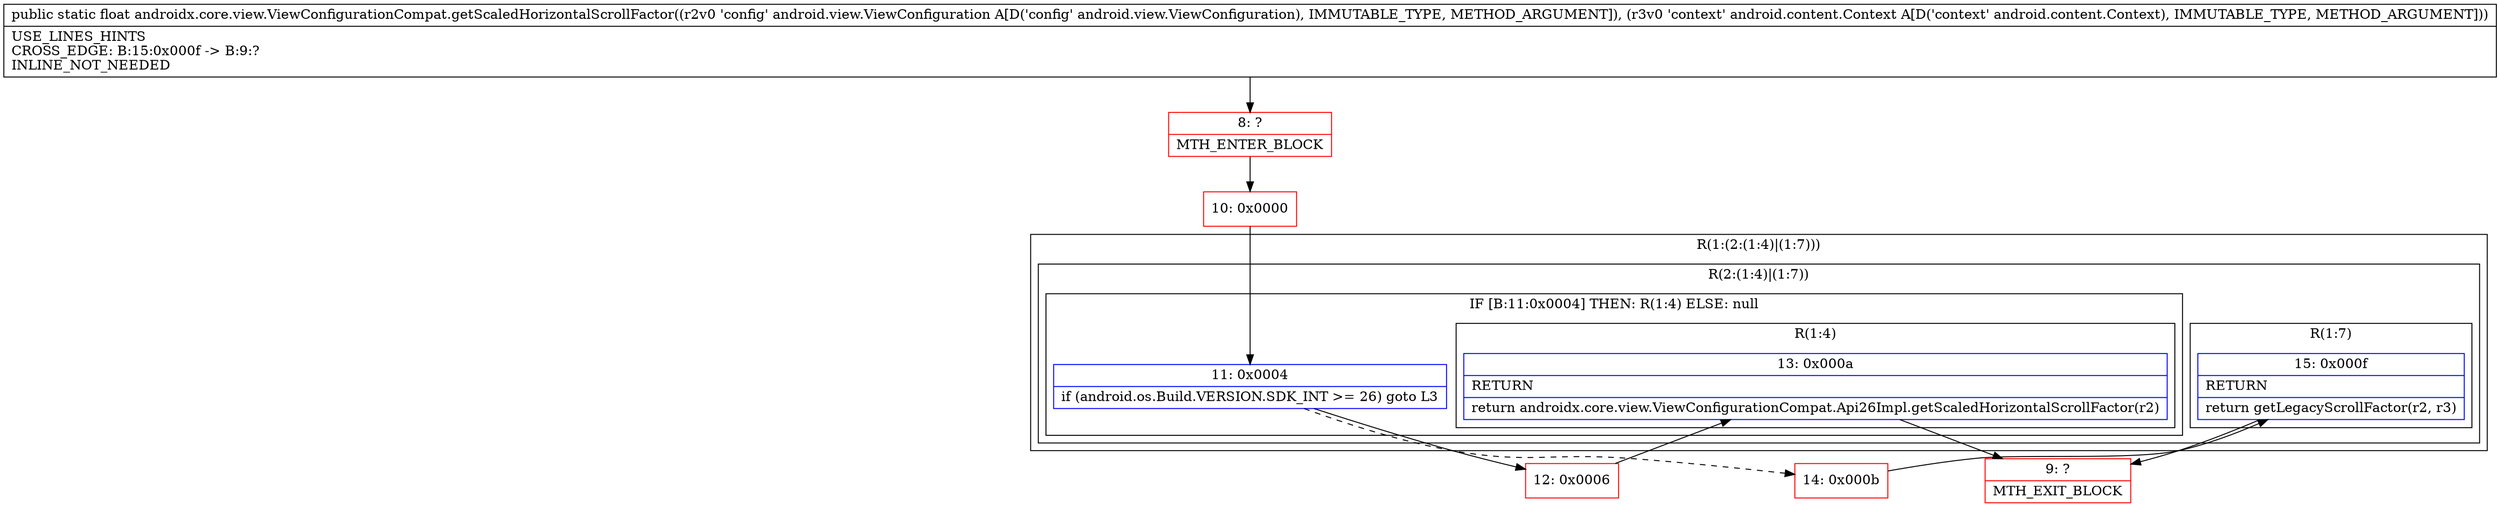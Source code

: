 digraph "CFG forandroidx.core.view.ViewConfigurationCompat.getScaledHorizontalScrollFactor(Landroid\/view\/ViewConfiguration;Landroid\/content\/Context;)F" {
subgraph cluster_Region_824491471 {
label = "R(1:(2:(1:4)|(1:7)))";
node [shape=record,color=blue];
subgraph cluster_Region_1673394111 {
label = "R(2:(1:4)|(1:7))";
node [shape=record,color=blue];
subgraph cluster_IfRegion_1723682620 {
label = "IF [B:11:0x0004] THEN: R(1:4) ELSE: null";
node [shape=record,color=blue];
Node_11 [shape=record,label="{11\:\ 0x0004|if (android.os.Build.VERSION.SDK_INT \>= 26) goto L3\l}"];
subgraph cluster_Region_1698686683 {
label = "R(1:4)";
node [shape=record,color=blue];
Node_13 [shape=record,label="{13\:\ 0x000a|RETURN\l|return androidx.core.view.ViewConfigurationCompat.Api26Impl.getScaledHorizontalScrollFactor(r2)\l}"];
}
}
subgraph cluster_Region_1902241142 {
label = "R(1:7)";
node [shape=record,color=blue];
Node_15 [shape=record,label="{15\:\ 0x000f|RETURN\l|return getLegacyScrollFactor(r2, r3)\l}"];
}
}
}
Node_8 [shape=record,color=red,label="{8\:\ ?|MTH_ENTER_BLOCK\l}"];
Node_10 [shape=record,color=red,label="{10\:\ 0x0000}"];
Node_12 [shape=record,color=red,label="{12\:\ 0x0006}"];
Node_9 [shape=record,color=red,label="{9\:\ ?|MTH_EXIT_BLOCK\l}"];
Node_14 [shape=record,color=red,label="{14\:\ 0x000b}"];
MethodNode[shape=record,label="{public static float androidx.core.view.ViewConfigurationCompat.getScaledHorizontalScrollFactor((r2v0 'config' android.view.ViewConfiguration A[D('config' android.view.ViewConfiguration), IMMUTABLE_TYPE, METHOD_ARGUMENT]), (r3v0 'context' android.content.Context A[D('context' android.content.Context), IMMUTABLE_TYPE, METHOD_ARGUMENT]))  | USE_LINES_HINTS\lCROSS_EDGE: B:15:0x000f \-\> B:9:?\lINLINE_NOT_NEEDED\l}"];
MethodNode -> Node_8;Node_11 -> Node_12;
Node_11 -> Node_14[style=dashed];
Node_13 -> Node_9;
Node_15 -> Node_9;
Node_8 -> Node_10;
Node_10 -> Node_11;
Node_12 -> Node_13;
Node_14 -> Node_15;
}

